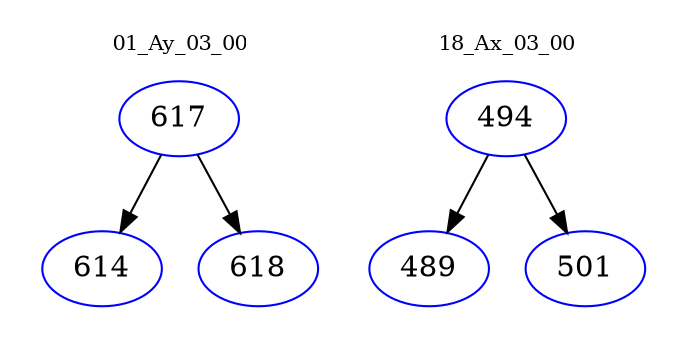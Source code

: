 digraph{
subgraph cluster_0 {
color = white
label = "01_Ay_03_00";
fontsize=10;
T0_617 [label="617", color="blue"]
T0_617 -> T0_614 [color="black"]
T0_614 [label="614", color="blue"]
T0_617 -> T0_618 [color="black"]
T0_618 [label="618", color="blue"]
}
subgraph cluster_1 {
color = white
label = "18_Ax_03_00";
fontsize=10;
T1_494 [label="494", color="blue"]
T1_494 -> T1_489 [color="black"]
T1_489 [label="489", color="blue"]
T1_494 -> T1_501 [color="black"]
T1_501 [label="501", color="blue"]
}
}
